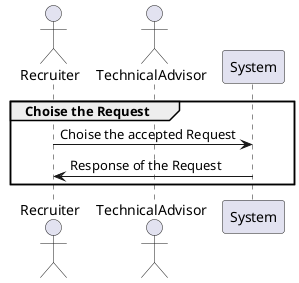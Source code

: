 @startuml
actor Recruiter
actor TechnicalAdvisor
participant System

group Choise the Request
    Recruiter -> System: Choise the accepted Request
    System -> Recruiter: Response of the Request
end ref

@enduml